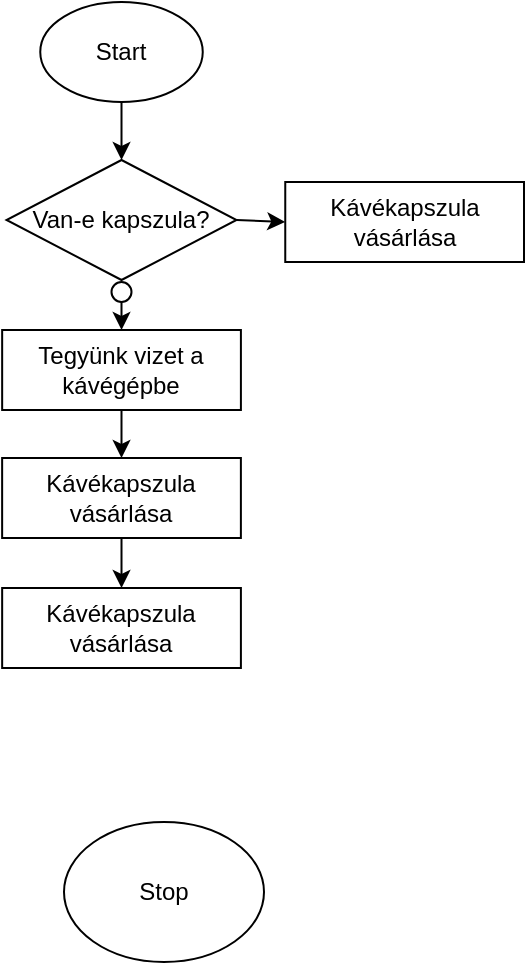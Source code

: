 <mxfile version="24.2.5" type="device">
  <diagram id="C5RBs43oDa-KdzZeNtuy" name="Page-1">
    <mxGraphModel dx="794" dy="511" grid="1" gridSize="10" guides="1" tooltips="1" connect="1" arrows="1" fold="1" page="1" pageScale="1" pageWidth="827" pageHeight="1169" math="0" shadow="0">
      <root>
        <mxCell id="WIyWlLk6GJQsqaUBKTNV-0" />
        <mxCell id="WIyWlLk6GJQsqaUBKTNV-1" parent="WIyWlLk6GJQsqaUBKTNV-0" />
        <mxCell id="jGoup7Fw8gT_dTfUn8MF-0" value="Start" style="ellipse;whiteSpace=wrap;html=1;" vertex="1" parent="WIyWlLk6GJQsqaUBKTNV-1">
          <mxGeometry x="318.13" y="40" width="81.25" height="50" as="geometry" />
        </mxCell>
        <mxCell id="jGoup7Fw8gT_dTfUn8MF-2" value="Stop" style="ellipse;whiteSpace=wrap;html=1;" vertex="1" parent="WIyWlLk6GJQsqaUBKTNV-1">
          <mxGeometry x="330" y="450" width="100" height="70" as="geometry" />
        </mxCell>
        <mxCell id="jGoup7Fw8gT_dTfUn8MF-3" value="Van-e kapszula?" style="rhombus;whiteSpace=wrap;html=1;" vertex="1" parent="WIyWlLk6GJQsqaUBKTNV-1">
          <mxGeometry x="301.26" y="119" width="115" height="60" as="geometry" />
        </mxCell>
        <mxCell id="jGoup7Fw8gT_dTfUn8MF-5" value="" style="endArrow=classic;html=1;rounded=0;exitX=0.5;exitY=1;exitDx=0;exitDy=0;entryX=0.5;entryY=0;entryDx=0;entryDy=0;" edge="1" parent="WIyWlLk6GJQsqaUBKTNV-1" source="jGoup7Fw8gT_dTfUn8MF-0" target="jGoup7Fw8gT_dTfUn8MF-3">
          <mxGeometry width="50" height="50" relative="1" as="geometry">
            <mxPoint x="380" y="290" as="sourcePoint" />
            <mxPoint x="380" y="140" as="targetPoint" />
          </mxGeometry>
        </mxCell>
        <mxCell id="jGoup7Fw8gT_dTfUn8MF-11" value="Kávékapszula vásárlása" style="rounded=0;whiteSpace=wrap;html=1;" vertex="1" parent="WIyWlLk6GJQsqaUBKTNV-1">
          <mxGeometry x="440.63" y="130" width="119.37" height="40" as="geometry" />
        </mxCell>
        <mxCell id="jGoup7Fw8gT_dTfUn8MF-12" value="" style="endArrow=classic;html=1;rounded=0;exitX=1;exitY=0.5;exitDx=0;exitDy=0;entryX=0;entryY=0.5;entryDx=0;entryDy=0;" edge="1" parent="WIyWlLk6GJQsqaUBKTNV-1" source="jGoup7Fw8gT_dTfUn8MF-3" target="jGoup7Fw8gT_dTfUn8MF-11">
          <mxGeometry width="50" height="50" relative="1" as="geometry">
            <mxPoint x="350" y="240" as="sourcePoint" />
            <mxPoint x="430" y="240" as="targetPoint" />
          </mxGeometry>
        </mxCell>
        <mxCell id="jGoup7Fw8gT_dTfUn8MF-15" value="Tegyünk vizet a kávégépbe" style="rounded=0;whiteSpace=wrap;html=1;" vertex="1" parent="WIyWlLk6GJQsqaUBKTNV-1">
          <mxGeometry x="299.08" y="204" width="119.37" height="40" as="geometry" />
        </mxCell>
        <mxCell id="jGoup7Fw8gT_dTfUn8MF-17" value="Kávékapszula vásárlása" style="rounded=0;whiteSpace=wrap;html=1;" vertex="1" parent="WIyWlLk6GJQsqaUBKTNV-1">
          <mxGeometry x="299.07" y="268" width="119.37" height="40" as="geometry" />
        </mxCell>
        <mxCell id="jGoup7Fw8gT_dTfUn8MF-20" value="" style="endArrow=classic;html=1;rounded=0;exitX=0.5;exitY=1;exitDx=0;exitDy=0;entryX=0.5;entryY=0;entryDx=0;entryDy=0;" edge="1" parent="WIyWlLk6GJQsqaUBKTNV-1" source="jGoup7Fw8gT_dTfUn8MF-15" target="jGoup7Fw8gT_dTfUn8MF-17">
          <mxGeometry width="50" height="50" relative="1" as="geometry">
            <mxPoint x="380" y="300" as="sourcePoint" />
            <mxPoint x="430" y="250" as="targetPoint" />
          </mxGeometry>
        </mxCell>
        <mxCell id="jGoup7Fw8gT_dTfUn8MF-27" value="" style="endArrow=classic;html=1;rounded=0;exitX=0.5;exitY=1;exitDx=0;exitDy=0;entryX=0.5;entryY=0;entryDx=0;entryDy=0;" edge="1" parent="WIyWlLk6GJQsqaUBKTNV-1" source="jGoup7Fw8gT_dTfUn8MF-30" target="jGoup7Fw8gT_dTfUn8MF-15">
          <mxGeometry width="50" height="50" relative="1" as="geometry">
            <mxPoint x="380" y="300" as="sourcePoint" />
            <mxPoint x="430" y="250" as="targetPoint" />
          </mxGeometry>
        </mxCell>
        <mxCell id="jGoup7Fw8gT_dTfUn8MF-28" value="Kávékapszula vásárlása" style="rounded=0;whiteSpace=wrap;html=1;" vertex="1" parent="WIyWlLk6GJQsqaUBKTNV-1">
          <mxGeometry x="299.08" y="333" width="119.37" height="40" as="geometry" />
        </mxCell>
        <mxCell id="jGoup7Fw8gT_dTfUn8MF-29" value="" style="endArrow=classic;html=1;rounded=0;exitX=0.5;exitY=1;exitDx=0;exitDy=0;entryX=0.5;entryY=0;entryDx=0;entryDy=0;" edge="1" parent="WIyWlLk6GJQsqaUBKTNV-1" source="jGoup7Fw8gT_dTfUn8MF-17" target="jGoup7Fw8gT_dTfUn8MF-28">
          <mxGeometry width="50" height="50" relative="1" as="geometry">
            <mxPoint x="380" y="300" as="sourcePoint" />
            <mxPoint x="430" y="250" as="targetPoint" />
          </mxGeometry>
        </mxCell>
        <mxCell id="jGoup7Fw8gT_dTfUn8MF-30" value="" style="ellipse;whiteSpace=wrap;html=1;aspect=fixed;" vertex="1" parent="WIyWlLk6GJQsqaUBKTNV-1">
          <mxGeometry x="353.75" y="180" width="10" height="10" as="geometry" />
        </mxCell>
      </root>
    </mxGraphModel>
  </diagram>
</mxfile>
